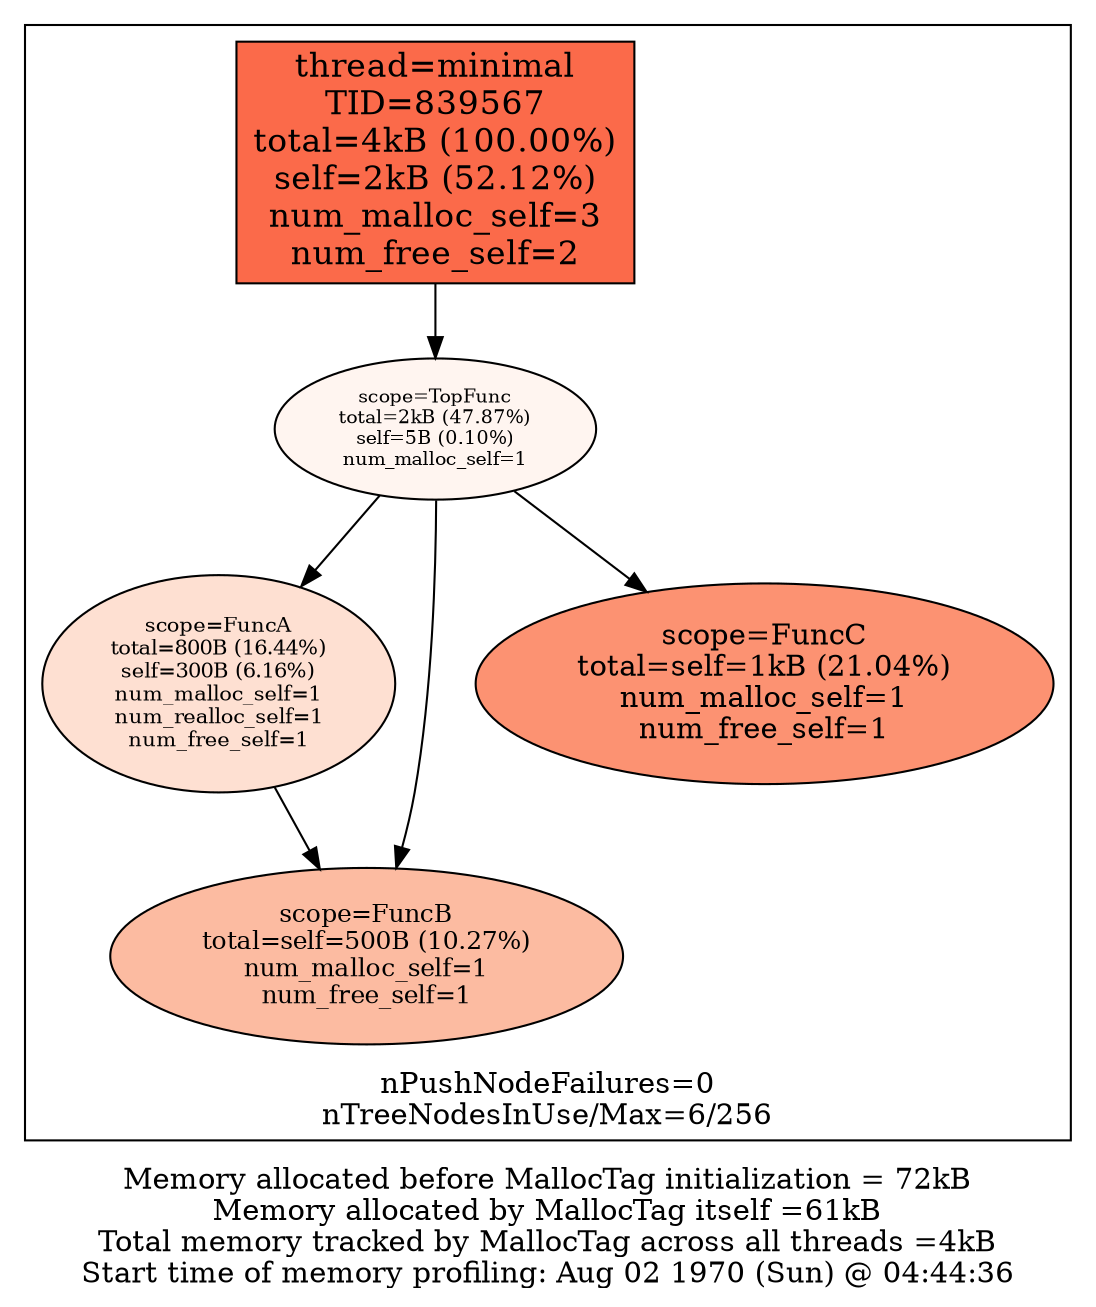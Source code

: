 digraph MallocTree {
 node [colorscheme=reds9 style=filled]
 subgraph cluster_TID839567 {
  node [colorscheme=reds9 style=filled]
  labelloc="b"
  label="nPushNodeFailures=0\nnTreeNodesInUse/Max=6/256\n"
  "839567_minimal" [label="thread=minimal\nTID=839567\ntotal=4kB (100.00%)\nself=2kB (52.12%)\nnum_malloc_self=3\nnum_free_self=2" shape=box fillcolor=5 fontsize=16]
  "839567_minimal" -> "839567_TopFunc"
  "839567_TopFunc" [label="scope=TopFunc\ntotal=2kB (47.87%)\nself=5B (0.10%)\nnum_malloc_self=1" fillcolor=1 fontsize=9]
  "839567_TopFunc" -> "839567_FuncA"
  "839567_TopFunc" -> "839567_FuncB"
  "839567_TopFunc" -> "839567_FuncC"
  "839567_FuncA" [label="scope=FuncA\ntotal=800B (16.44%)\nself=300B (6.16%)\nnum_malloc_self=1\nnum_realloc_self=1\nnum_free_self=1" fillcolor=2 fontsize=10]
  "839567_FuncA" -> "839567_FuncB"
  "839567_FuncB" [label="scope=FuncB\ntotal=self=500B (10.27%)\nnum_malloc_self=1\nnum_free_self=1" fillcolor=3 fontsize=12]
  "839567_FuncB" [label="scope=FuncB\ntotal=self=500B (10.27%)\nnum_malloc_self=1\nnum_free_self=1" fillcolor=3 fontsize=12]
  "839567_FuncC" [label="scope=FuncC\ntotal=self=1kB (21.04%)\nnum_malloc_self=1\nnum_free_self=1" fillcolor=4 fontsize=14]
 }

 labelloc="b"
 label="Memory allocated before MallocTag initialization = 72kB\nMemory allocated by MallocTag itself =61kB\nTotal memory tracked by MallocTag across all threads =4kB\nStart time of memory profiling: Aug 02 1970 (Sun) @ 04:44:36\n"
}

